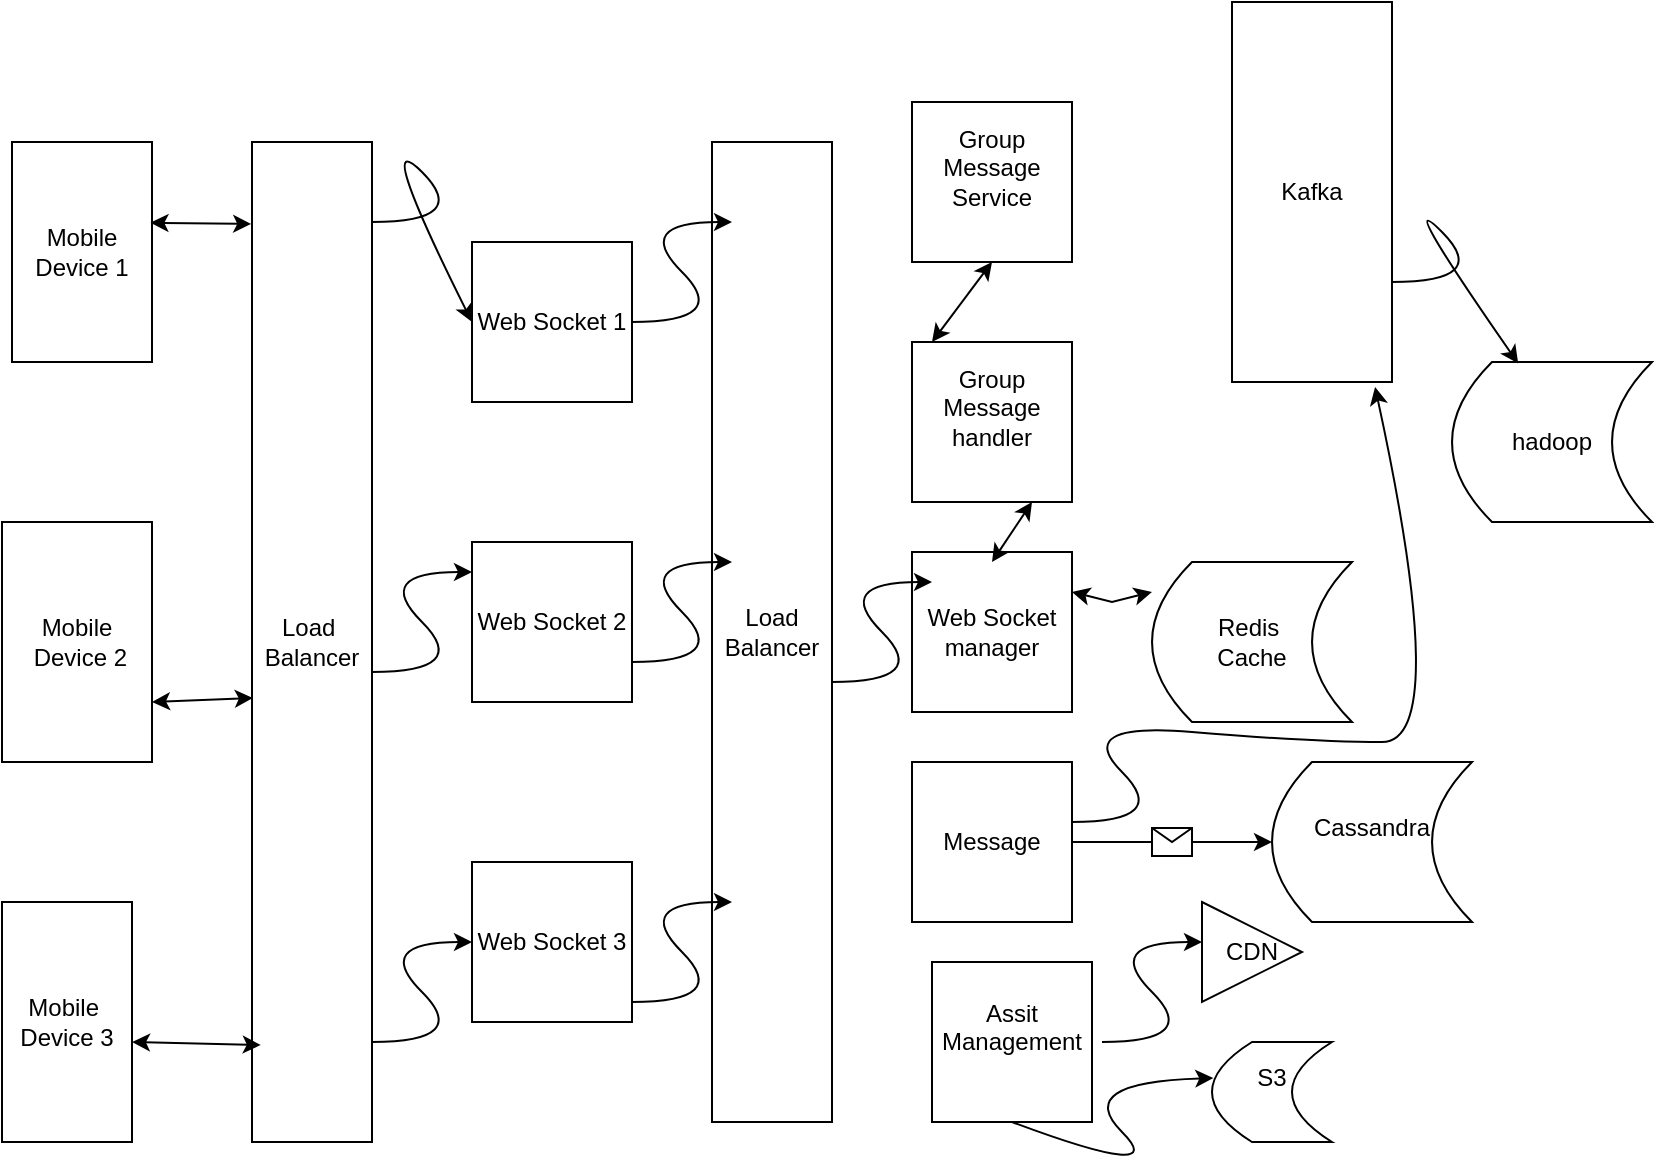 <mxfile version="26.0.4">
  <diagram name="Page-1" id="VW59YVMllEKrcqq_Zm_O">
    <mxGraphModel dx="955" dy="565" grid="1" gridSize="10" guides="1" tooltips="1" connect="1" arrows="1" fold="1" page="0" pageScale="1" pageWidth="827" pageHeight="1169" math="0" shadow="0">
      <root>
        <mxCell id="0" />
        <mxCell id="1" parent="0" />
        <mxCell id="omTO2aHA047iLdQmo7k_-1" value="Mobile Device 1" style="rounded=0;whiteSpace=wrap;html=1;" vertex="1" parent="1">
          <mxGeometry x="120" y="70" width="70" height="110" as="geometry" />
        </mxCell>
        <mxCell id="omTO2aHA047iLdQmo7k_-2" style="edgeStyle=orthogonalEdgeStyle;rounded=0;orthogonalLoop=1;jettySize=auto;html=1;exitX=0.5;exitY=1;exitDx=0;exitDy=0;" edge="1" parent="1" source="omTO2aHA047iLdQmo7k_-1" target="omTO2aHA047iLdQmo7k_-1">
          <mxGeometry relative="1" as="geometry" />
        </mxCell>
        <mxCell id="omTO2aHA047iLdQmo7k_-3" value="Mobile&lt;div&gt;&amp;nbsp;Device 2&lt;/div&gt;" style="rounded=0;whiteSpace=wrap;html=1;direction=south;" vertex="1" parent="1">
          <mxGeometry x="115" y="260" width="75" height="120" as="geometry" />
        </mxCell>
        <mxCell id="omTO2aHA047iLdQmo7k_-4" value="Mobile&amp;nbsp;&lt;div&gt;Device 3&lt;/div&gt;" style="rounded=0;whiteSpace=wrap;html=1;direction=south;" vertex="1" parent="1">
          <mxGeometry x="115" y="450" width="65" height="120" as="geometry" />
        </mxCell>
        <mxCell id="omTO2aHA047iLdQmo7k_-5" value="Load&amp;nbsp;&lt;br&gt;Balancer" style="rounded=0;whiteSpace=wrap;html=1;direction=south;" vertex="1" parent="1">
          <mxGeometry x="240" y="70" width="60" height="500" as="geometry" />
        </mxCell>
        <mxCell id="omTO2aHA047iLdQmo7k_-6" value="Web Socket 1" style="whiteSpace=wrap;html=1;aspect=fixed;" vertex="1" parent="1">
          <mxGeometry x="350" y="120" width="80" height="80" as="geometry" />
        </mxCell>
        <mxCell id="omTO2aHA047iLdQmo7k_-7" value="Web Socket 2" style="whiteSpace=wrap;html=1;aspect=fixed;" vertex="1" parent="1">
          <mxGeometry x="350" y="270" width="80" height="80" as="geometry" />
        </mxCell>
        <mxCell id="omTO2aHA047iLdQmo7k_-8" value="Web Socket 3" style="whiteSpace=wrap;html=1;aspect=fixed;" vertex="1" parent="1">
          <mxGeometry x="350" y="430" width="80" height="80" as="geometry" />
        </mxCell>
        <mxCell id="omTO2aHA047iLdQmo7k_-9" value="Load Balancer" style="rounded=0;whiteSpace=wrap;html=1;direction=south;" vertex="1" parent="1">
          <mxGeometry x="470" y="70" width="60" height="490" as="geometry" />
        </mxCell>
        <mxCell id="omTO2aHA047iLdQmo7k_-10" value="" style="endArrow=classic;startArrow=classic;html=1;rounded=0;exitX=0.989;exitY=0.367;exitDx=0;exitDy=0;exitPerimeter=0;entryX=0.082;entryY=1.007;entryDx=0;entryDy=0;entryPerimeter=0;" edge="1" parent="1" source="omTO2aHA047iLdQmo7k_-1" target="omTO2aHA047iLdQmo7k_-5">
          <mxGeometry width="50" height="50" relative="1" as="geometry">
            <mxPoint x="190" y="160" as="sourcePoint" />
            <mxPoint x="240" y="110" as="targetPoint" />
          </mxGeometry>
        </mxCell>
        <mxCell id="omTO2aHA047iLdQmo7k_-14" value="" style="endArrow=classic;startArrow=classic;html=1;rounded=0;entryX=0.903;entryY=0.927;entryDx=0;entryDy=0;entryPerimeter=0;" edge="1" parent="1" target="omTO2aHA047iLdQmo7k_-5">
          <mxGeometry width="50" height="50" relative="1" as="geometry">
            <mxPoint x="180" y="520" as="sourcePoint" />
            <mxPoint x="230" y="470" as="targetPoint" />
          </mxGeometry>
        </mxCell>
        <mxCell id="omTO2aHA047iLdQmo7k_-15" value="" style="endArrow=classic;startArrow=classic;html=1;rounded=0;entryX=0.556;entryY=0.993;entryDx=0;entryDy=0;entryPerimeter=0;" edge="1" parent="1" target="omTO2aHA047iLdQmo7k_-5">
          <mxGeometry width="50" height="50" relative="1" as="geometry">
            <mxPoint x="190" y="350" as="sourcePoint" />
            <mxPoint x="240" y="300" as="targetPoint" />
          </mxGeometry>
        </mxCell>
        <mxCell id="omTO2aHA047iLdQmo7k_-16" value="" style="curved=1;endArrow=classic;html=1;rounded=0;entryX=0;entryY=0.5;entryDx=0;entryDy=0;" edge="1" parent="1" target="omTO2aHA047iLdQmo7k_-6">
          <mxGeometry width="50" height="50" relative="1" as="geometry">
            <mxPoint x="300" y="110" as="sourcePoint" />
            <mxPoint x="350" y="60" as="targetPoint" />
            <Array as="points">
              <mxPoint x="350" y="110" />
              <mxPoint x="300" y="60" />
            </Array>
          </mxGeometry>
        </mxCell>
        <mxCell id="omTO2aHA047iLdQmo7k_-17" value="" style="curved=1;endArrow=classic;html=1;rounded=0;" edge="1" parent="1">
          <mxGeometry width="50" height="50" relative="1" as="geometry">
            <mxPoint x="300" y="335" as="sourcePoint" />
            <mxPoint x="350" y="285" as="targetPoint" />
            <Array as="points">
              <mxPoint x="350" y="335" />
              <mxPoint x="300" y="285" />
            </Array>
          </mxGeometry>
        </mxCell>
        <mxCell id="omTO2aHA047iLdQmo7k_-18" value="" style="curved=1;endArrow=classic;html=1;rounded=0;" edge="1" parent="1">
          <mxGeometry width="50" height="50" relative="1" as="geometry">
            <mxPoint x="300" y="520" as="sourcePoint" />
            <mxPoint x="350" y="470" as="targetPoint" />
            <Array as="points">
              <mxPoint x="350" y="520" />
              <mxPoint x="300" y="470" />
            </Array>
          </mxGeometry>
        </mxCell>
        <mxCell id="omTO2aHA047iLdQmo7k_-19" value="" style="curved=1;endArrow=classic;html=1;rounded=0;" edge="1" parent="1">
          <mxGeometry width="50" height="50" relative="1" as="geometry">
            <mxPoint x="430" y="160" as="sourcePoint" />
            <mxPoint x="480" y="110" as="targetPoint" />
            <Array as="points">
              <mxPoint x="480" y="160" />
              <mxPoint x="430" y="110" />
            </Array>
          </mxGeometry>
        </mxCell>
        <mxCell id="omTO2aHA047iLdQmo7k_-20" value="" style="curved=1;endArrow=classic;html=1;rounded=0;" edge="1" parent="1">
          <mxGeometry width="50" height="50" relative="1" as="geometry">
            <mxPoint x="430" y="330" as="sourcePoint" />
            <mxPoint x="480" y="280" as="targetPoint" />
            <Array as="points">
              <mxPoint x="480" y="330" />
              <mxPoint x="430" y="280" />
            </Array>
          </mxGeometry>
        </mxCell>
        <mxCell id="omTO2aHA047iLdQmo7k_-21" value="" style="curved=1;endArrow=classic;html=1;rounded=0;" edge="1" parent="1">
          <mxGeometry width="50" height="50" relative="1" as="geometry">
            <mxPoint x="430" y="500" as="sourcePoint" />
            <mxPoint x="480" y="450" as="targetPoint" />
            <Array as="points">
              <mxPoint x="480" y="500" />
              <mxPoint x="430" y="450" />
            </Array>
          </mxGeometry>
        </mxCell>
        <mxCell id="omTO2aHA047iLdQmo7k_-22" value="Web Socket manager" style="whiteSpace=wrap;html=1;aspect=fixed;" vertex="1" parent="1">
          <mxGeometry x="570" y="275" width="80" height="80" as="geometry" />
        </mxCell>
        <mxCell id="omTO2aHA047iLdQmo7k_-23" value="Redis&amp;nbsp;&lt;div&gt;Cache&lt;/div&gt;" style="shape=dataStorage;whiteSpace=wrap;html=1;fixedSize=1;" vertex="1" parent="1">
          <mxGeometry x="690" y="280" width="100" height="80" as="geometry" />
        </mxCell>
        <mxCell id="omTO2aHA047iLdQmo7k_-24" value="" style="curved=1;endArrow=classic;html=1;rounded=0;" edge="1" parent="1">
          <mxGeometry width="50" height="50" relative="1" as="geometry">
            <mxPoint x="530" y="340" as="sourcePoint" />
            <mxPoint x="580" y="290" as="targetPoint" />
            <Array as="points">
              <mxPoint x="580" y="340" />
              <mxPoint x="530" y="290" />
            </Array>
          </mxGeometry>
        </mxCell>
        <mxCell id="omTO2aHA047iLdQmo7k_-25" value="" style="endArrow=classic;startArrow=classic;html=1;rounded=0;exitX=1;exitY=0.25;exitDx=0;exitDy=0;" edge="1" parent="1" source="omTO2aHA047iLdQmo7k_-22">
          <mxGeometry width="50" height="50" relative="1" as="geometry">
            <mxPoint x="650" y="340" as="sourcePoint" />
            <mxPoint x="690" y="295" as="targetPoint" />
            <Array as="points">
              <mxPoint x="670" y="300" />
            </Array>
          </mxGeometry>
        </mxCell>
        <mxCell id="omTO2aHA047iLdQmo7k_-26" value="Assit Management&lt;div&gt;&lt;br&gt;&lt;/div&gt;" style="whiteSpace=wrap;html=1;aspect=fixed;" vertex="1" parent="1">
          <mxGeometry x="580" y="480" width="80" height="80" as="geometry" />
        </mxCell>
        <mxCell id="omTO2aHA047iLdQmo7k_-27" value="CDN" style="triangle;whiteSpace=wrap;html=1;" vertex="1" parent="1">
          <mxGeometry x="715" y="450" width="50" height="50" as="geometry" />
        </mxCell>
        <mxCell id="omTO2aHA047iLdQmo7k_-28" value="S3&lt;div&gt;&lt;br&gt;&lt;/div&gt;" style="shape=dataStorage;whiteSpace=wrap;html=1;fixedSize=1;" vertex="1" parent="1">
          <mxGeometry x="720" y="520" width="60" height="50" as="geometry" />
        </mxCell>
        <mxCell id="omTO2aHA047iLdQmo7k_-29" value="" style="curved=1;endArrow=classic;html=1;rounded=0;" edge="1" parent="1">
          <mxGeometry width="50" height="50" relative="1" as="geometry">
            <mxPoint x="665" y="520" as="sourcePoint" />
            <mxPoint x="715" y="470" as="targetPoint" />
            <Array as="points">
              <mxPoint x="715" y="520" />
              <mxPoint x="665" y="470" />
            </Array>
          </mxGeometry>
        </mxCell>
        <mxCell id="omTO2aHA047iLdQmo7k_-30" value="" style="curved=1;endArrow=classic;html=1;rounded=0;exitX=0.5;exitY=1;exitDx=0;exitDy=0;entryX=0.011;entryY=0.361;entryDx=0;entryDy=0;entryPerimeter=0;" edge="1" parent="1" source="omTO2aHA047iLdQmo7k_-26" target="omTO2aHA047iLdQmo7k_-28">
          <mxGeometry width="50" height="50" relative="1" as="geometry">
            <mxPoint x="650" y="590" as="sourcePoint" />
            <mxPoint x="700" y="540" as="targetPoint" />
            <Array as="points">
              <mxPoint x="700" y="590" />
              <mxPoint x="650" y="540" />
            </Array>
          </mxGeometry>
        </mxCell>
        <mxCell id="omTO2aHA047iLdQmo7k_-31" value="Message" style="whiteSpace=wrap;html=1;aspect=fixed;" vertex="1" parent="1">
          <mxGeometry x="570" y="380" width="80" height="80" as="geometry" />
        </mxCell>
        <mxCell id="omTO2aHA047iLdQmo7k_-32" value="" style="endArrow=classic;html=1;rounded=0;" edge="1" parent="1">
          <mxGeometry relative="1" as="geometry">
            <mxPoint x="650" y="420" as="sourcePoint" />
            <mxPoint x="750" y="420" as="targetPoint" />
          </mxGeometry>
        </mxCell>
        <mxCell id="omTO2aHA047iLdQmo7k_-33" value="" style="shape=message;html=1;outlineConnect=0;" vertex="1" parent="omTO2aHA047iLdQmo7k_-32">
          <mxGeometry width="20" height="14" relative="1" as="geometry">
            <mxPoint x="-10" y="-7" as="offset" />
          </mxGeometry>
        </mxCell>
        <mxCell id="omTO2aHA047iLdQmo7k_-34" value="Cassandra&lt;div&gt;&lt;br&gt;&lt;/div&gt;" style="shape=dataStorage;whiteSpace=wrap;html=1;fixedSize=1;" vertex="1" parent="1">
          <mxGeometry x="750" y="380" width="100" height="80" as="geometry" />
        </mxCell>
        <mxCell id="omTO2aHA047iLdQmo7k_-35" value="Group Message&lt;br&gt;handler&lt;div&gt;&lt;br&gt;&lt;/div&gt;" style="whiteSpace=wrap;html=1;aspect=fixed;" vertex="1" parent="1">
          <mxGeometry x="570" y="170" width="80" height="80" as="geometry" />
        </mxCell>
        <mxCell id="omTO2aHA047iLdQmo7k_-36" value="Group Message Service&lt;div&gt;&lt;br&gt;&lt;/div&gt;" style="whiteSpace=wrap;html=1;aspect=fixed;" vertex="1" parent="1">
          <mxGeometry x="570" y="50" width="80" height="80" as="geometry" />
        </mxCell>
        <mxCell id="omTO2aHA047iLdQmo7k_-37" value="Kafka" style="rounded=0;whiteSpace=wrap;html=1;direction=south;" vertex="1" parent="1">
          <mxGeometry x="730" width="80" height="190" as="geometry" />
        </mxCell>
        <mxCell id="omTO2aHA047iLdQmo7k_-38" value="hadoop" style="shape=dataStorage;whiteSpace=wrap;html=1;fixedSize=1;" vertex="1" parent="1">
          <mxGeometry x="840" y="180" width="100" height="80" as="geometry" />
        </mxCell>
        <mxCell id="omTO2aHA047iLdQmo7k_-39" value="" style="curved=1;endArrow=classic;html=1;rounded=0;entryX=1.013;entryY=0.106;entryDx=0;entryDy=0;entryPerimeter=0;" edge="1" parent="1" target="omTO2aHA047iLdQmo7k_-37">
          <mxGeometry width="50" height="50" relative="1" as="geometry">
            <mxPoint x="650" y="410" as="sourcePoint" />
            <mxPoint x="870" y="360" as="targetPoint" />
            <Array as="points">
              <mxPoint x="700" y="410" />
              <mxPoint x="650" y="360" />
              <mxPoint x="770" y="370" />
              <mxPoint x="840" y="370" />
            </Array>
          </mxGeometry>
        </mxCell>
        <mxCell id="omTO2aHA047iLdQmo7k_-40" value="" style="curved=1;endArrow=classic;html=1;rounded=0;entryX=0.331;entryY=0.009;entryDx=0;entryDy=0;entryPerimeter=0;" edge="1" parent="1" target="omTO2aHA047iLdQmo7k_-38">
          <mxGeometry width="50" height="50" relative="1" as="geometry">
            <mxPoint x="810" y="140" as="sourcePoint" />
            <mxPoint x="860" y="90" as="targetPoint" />
            <Array as="points">
              <mxPoint x="860" y="140" />
              <mxPoint x="810" y="90" />
            </Array>
          </mxGeometry>
        </mxCell>
        <mxCell id="omTO2aHA047iLdQmo7k_-41" value="" style="endArrow=classic;startArrow=classic;html=1;rounded=0;entryX=0.5;entryY=1;entryDx=0;entryDy=0;" edge="1" parent="1" target="omTO2aHA047iLdQmo7k_-36">
          <mxGeometry width="50" height="50" relative="1" as="geometry">
            <mxPoint x="580" y="170" as="sourcePoint" />
            <mxPoint x="600" y="150" as="targetPoint" />
          </mxGeometry>
        </mxCell>
        <mxCell id="omTO2aHA047iLdQmo7k_-42" value="" style="endArrow=classic;startArrow=classic;html=1;rounded=0;" edge="1" parent="1">
          <mxGeometry width="50" height="50" relative="1" as="geometry">
            <mxPoint x="610" y="280" as="sourcePoint" />
            <mxPoint x="630" y="250" as="targetPoint" />
          </mxGeometry>
        </mxCell>
      </root>
    </mxGraphModel>
  </diagram>
</mxfile>

